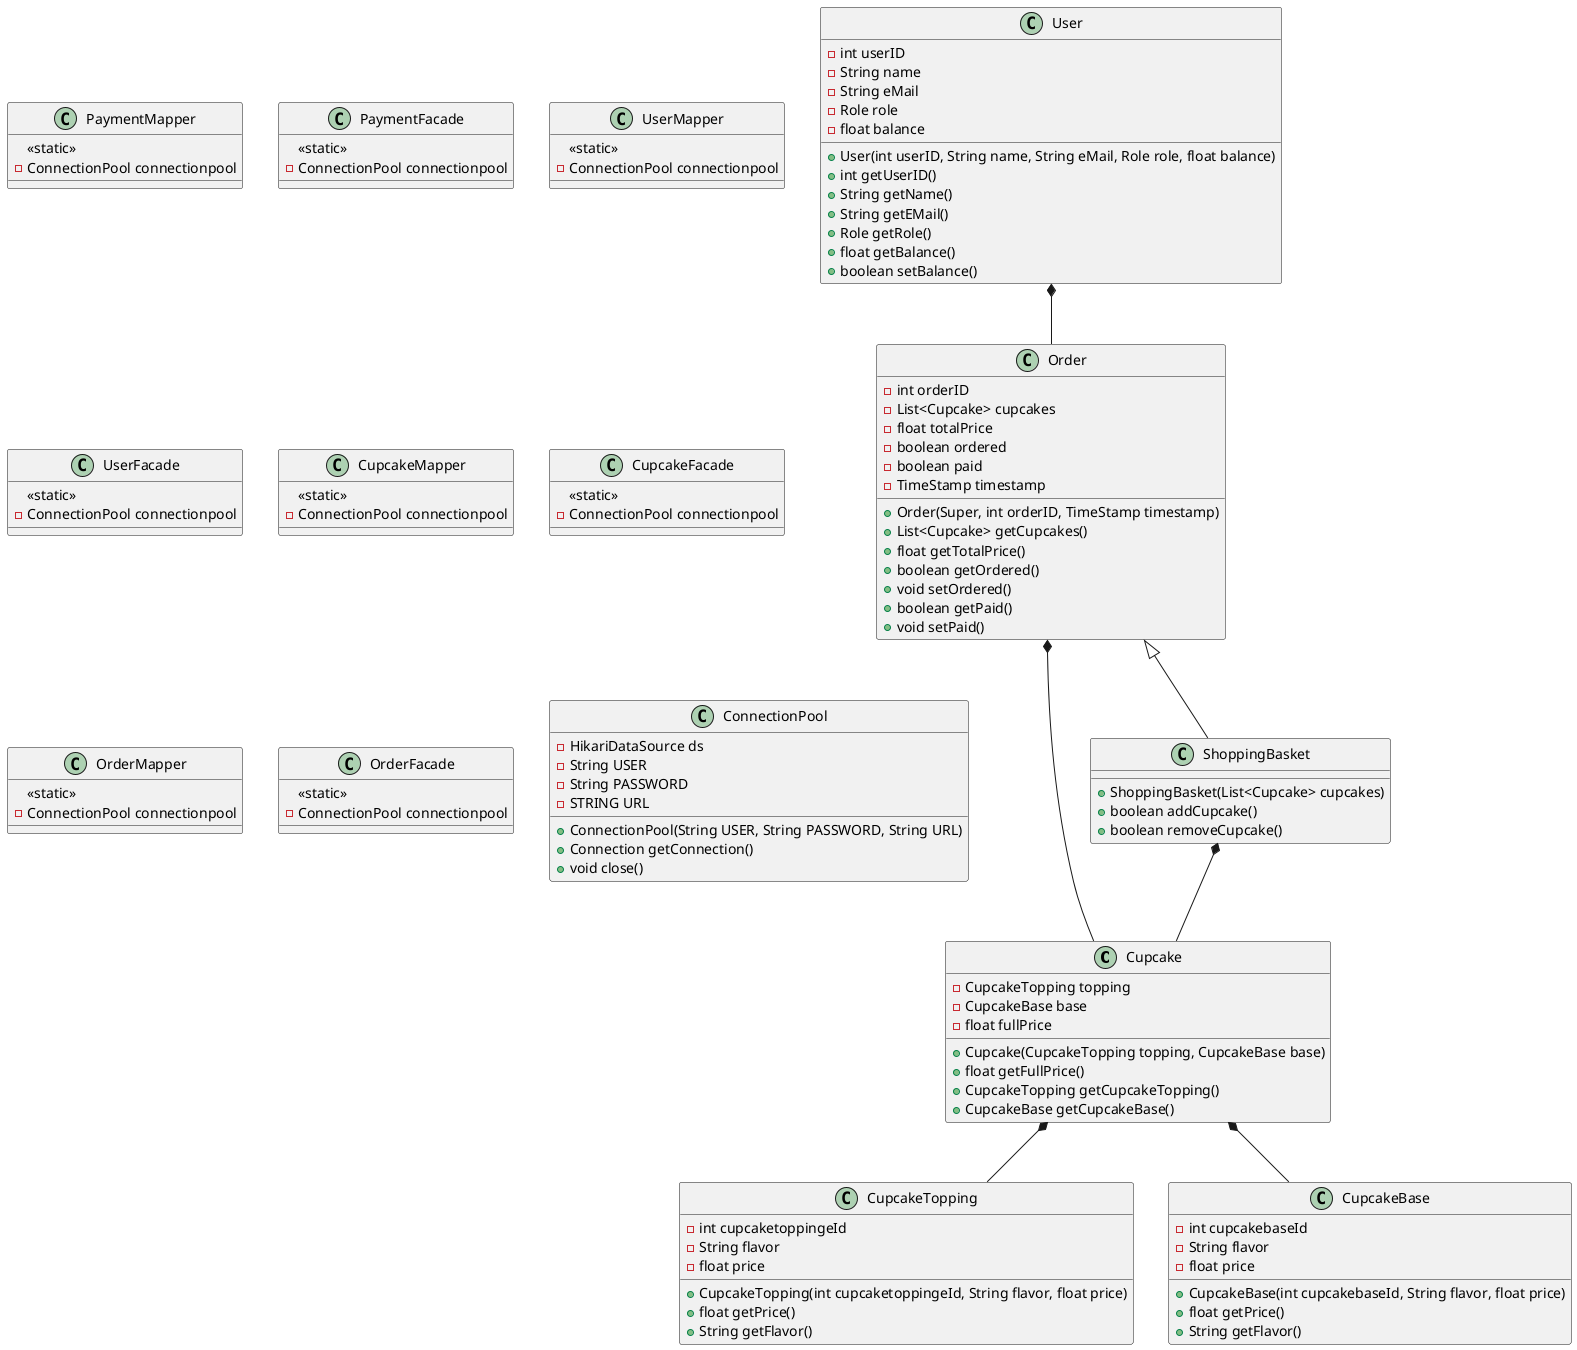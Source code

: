 @startuml
'https://plantuml.com/class-diagram

class Cupcake{
- CupcakeTopping topping
- CupcakeBase base
- float fullPrice
+ Cupcake(CupcakeTopping topping, CupcakeBase base)
+ float getFullPrice()
+ CupcakeTopping getCupcakeTopping()
+ CupcakeBase getCupcakeBase()
}

class CupcakeTopping{
- int cupcaketoppingeId
- String flavor
- float price
+ CupcakeTopping(int cupcaketoppingeId, String flavor, float price)
+ float getPrice()
+ String getFlavor()
}

class CupcakeBase{
- int cupcakebaseId
- String flavor
- float price
+ CupcakeBase(int cupcakebaseId, String flavor, float price)
+ float getPrice()
+ String getFlavor()
}

class User{
- int userID
- String name
- String eMail
- Role role
- float balance
+ User(int userID, String name, String eMail, Role role, float balance)
+ int getUserID()
+ String getName()
+ String getEMail()
+ Role getRole()
+ float getBalance()
+ boolean setBalance()
}

class ShoppingBasket{
+ ShoppingBasket(List<Cupcake> cupcakes)
+ boolean addCupcake()
+ boolean removeCupcake()
}

class Order{
- int orderID
- List<Cupcake> cupcakes
- float totalPrice
- boolean ordered
- boolean paid
- TimeStamp timestamp
+ Order(Super, int orderID, TimeStamp timestamp)
+ List<Cupcake> getCupcakes()
+ float getTotalPrice()
+ boolean getOrdered()
+ void setOrdered()
+ boolean getPaid()
+ void setPaid()
}

static class PaymentMapper{
<<static>>
- ConnectionPool connectionpool
}

static class PaymentFacade{
<<static>>
- ConnectionPool connectionpool
}

class UserMapper{
<<static>>
- ConnectionPool connectionpool
}

class UserFacade{
<<static>>
- ConnectionPool connectionpool
}

class CupcakeMapper{
<<static>>
- ConnectionPool connectionpool
}

class CupcakeFacade{
<<static>>
- ConnectionPool connectionpool
}

class OrderMapper{
<<static>>
- ConnectionPool connectionpool
}

class OrderFacade{
<<static>>
- ConnectionPool connectionpool
}

class ConnectionPool{
- HikariDataSource ds
- String USER
- String PASSWORD
- STRING URL
+ ConnectionPool(String USER, String PASSWORD, String URL)
+ Connection getConnection()
+ void close()
}

User *-- Order
Order <|-- ShoppingBasket
Order *-- Cupcake
ShoppingBasket *-- Cupcake
Cupcake *-- CupcakeTopping
Cupcake *-- CupcakeBase

@enduml